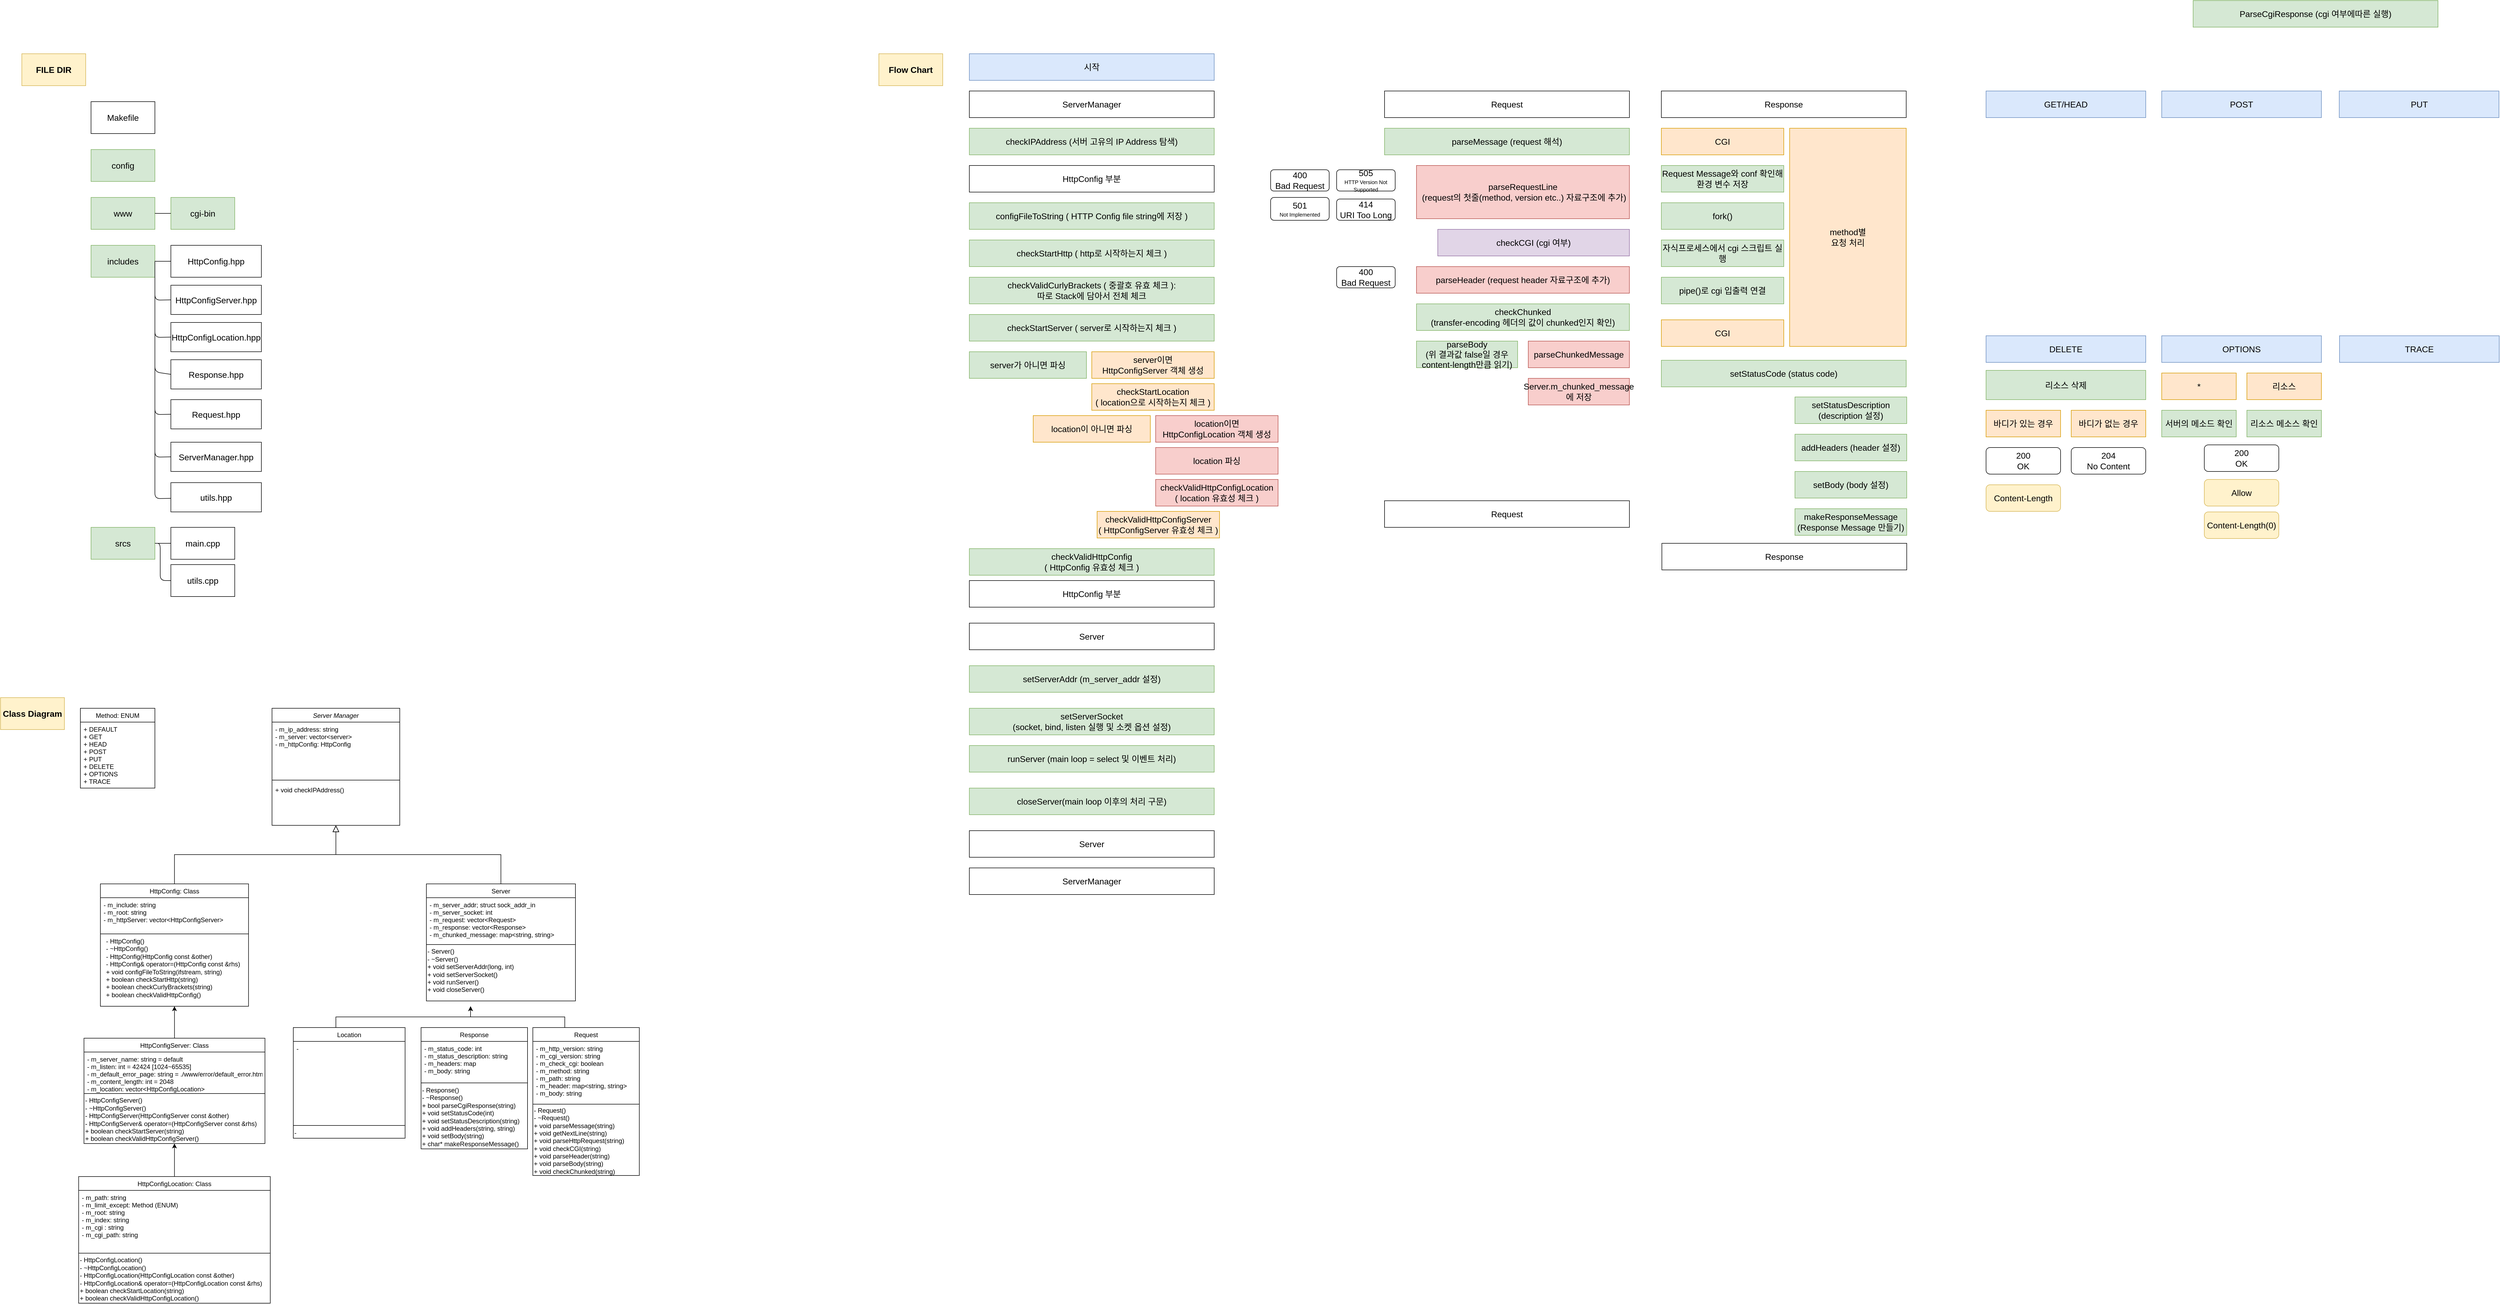 <mxfile version="14.4.3" type="github">
  <diagram id="C5RBs43oDa-KdzZeNtuy" name="Page-1">
    <mxGraphModel dx="4210" dy="2733" grid="1" gridSize="10" guides="1" tooltips="1" connect="1" arrows="1" fold="1" page="1" pageScale="1" pageWidth="1169" pageHeight="1654" math="0" shadow="0">
      <root>
        <mxCell id="WIyWlLk6GJQsqaUBKTNV-0" />
        <mxCell id="WIyWlLk6GJQsqaUBKTNV-1" parent="WIyWlLk6GJQsqaUBKTNV-0" />
        <mxCell id="zkfFHV4jXpPFQw0GAbJ--0" value="Server Manager" style="swimlane;fontStyle=2;align=center;verticalAlign=top;childLayout=stackLayout;horizontal=1;startSize=26;horizontalStack=0;resizeParent=1;resizeLast=0;collapsible=1;marginBottom=0;rounded=0;shadow=0;strokeWidth=1;" parent="WIyWlLk6GJQsqaUBKTNV-1" vertex="1">
          <mxGeometry x="-2430" y="90" width="240" height="220" as="geometry">
            <mxRectangle x="230" y="140" width="160" height="26" as="alternateBounds" />
          </mxGeometry>
        </mxCell>
        <mxCell id="zkfFHV4jXpPFQw0GAbJ--1" value="- m_ip_address: string&#xa;- m_server: vector&lt;server&gt;&#xa;- m_httpConfig: HttpConfig" style="text;align=left;verticalAlign=top;spacingLeft=4;spacingRight=4;overflow=hidden;rotatable=0;points=[[0,0.5],[1,0.5]];portConstraint=eastwest;" parent="zkfFHV4jXpPFQw0GAbJ--0" vertex="1">
          <mxGeometry y="26" width="240" height="104" as="geometry" />
        </mxCell>
        <mxCell id="zkfFHV4jXpPFQw0GAbJ--4" value="" style="line;html=1;strokeWidth=1;align=left;verticalAlign=middle;spacingTop=-1;spacingLeft=3;spacingRight=3;rotatable=0;labelPosition=right;points=[];portConstraint=eastwest;" parent="zkfFHV4jXpPFQw0GAbJ--0" vertex="1">
          <mxGeometry y="130" width="240" height="10" as="geometry" />
        </mxCell>
        <mxCell id="zkfFHV4jXpPFQw0GAbJ--5" value="+ void checkIPAddress()" style="text;align=left;verticalAlign=top;spacingLeft=4;spacingRight=4;overflow=hidden;rotatable=0;points=[[0,0.5],[1,0.5]];portConstraint=eastwest;" parent="zkfFHV4jXpPFQw0GAbJ--0" vertex="1">
          <mxGeometry y="140" width="240" height="60" as="geometry" />
        </mxCell>
        <mxCell id="zkfFHV4jXpPFQw0GAbJ--12" value="" style="endArrow=block;endSize=10;endFill=0;shadow=0;strokeWidth=1;rounded=0;edgeStyle=elbowEdgeStyle;elbow=vertical;exitX=0.5;exitY=0;exitDx=0;exitDy=0;" parent="WIyWlLk6GJQsqaUBKTNV-1" source="rAqE9EoZoIlXoJp64p4v-41" target="zkfFHV4jXpPFQw0GAbJ--0" edge="1">
          <mxGeometry width="160" relative="1" as="geometry">
            <mxPoint x="-2550" y="420" as="sourcePoint" />
            <mxPoint x="-2420" y="263" as="targetPoint" />
          </mxGeometry>
        </mxCell>
        <mxCell id="zkfFHV4jXpPFQw0GAbJ--13" value="Server" style="swimlane;fontStyle=0;align=center;verticalAlign=top;childLayout=stackLayout;horizontal=1;startSize=26;horizontalStack=0;resizeParent=1;resizeLast=0;collapsible=1;marginBottom=0;rounded=0;shadow=0;strokeWidth=1;" parent="WIyWlLk6GJQsqaUBKTNV-1" vertex="1">
          <mxGeometry x="-2140" y="420" width="280" height="220" as="geometry">
            <mxRectangle x="340" y="380" width="170" height="26" as="alternateBounds" />
          </mxGeometry>
        </mxCell>
        <mxCell id="zkfFHV4jXpPFQw0GAbJ--14" value="- m_server_addr; struct sock_addr_in&#xa;- m_server_socket: int&#xa;- m_request: vector&lt;Request&gt;&#xa;- m_response: vector&lt;Response&gt;&#xa;- m_chunked_message: map&lt;string, string&gt;" style="text;align=left;verticalAlign=top;spacingLeft=4;spacingRight=4;overflow=hidden;rotatable=0;points=[[0,0.5],[1,0.5]];portConstraint=eastwest;" parent="zkfFHV4jXpPFQw0GAbJ--13" vertex="1">
          <mxGeometry y="26" width="280" height="84" as="geometry" />
        </mxCell>
        <mxCell id="zkfFHV4jXpPFQw0GAbJ--15" value="" style="line;html=1;strokeWidth=1;align=left;verticalAlign=middle;spacingTop=-1;spacingLeft=3;spacingRight=3;rotatable=0;labelPosition=right;points=[];portConstraint=eastwest;" parent="zkfFHV4jXpPFQw0GAbJ--13" vertex="1">
          <mxGeometry y="110" width="280" height="8" as="geometry" />
        </mxCell>
        <mxCell id="rAqE9EoZoIlXoJp64p4v-10" value="&lt;span&gt;- Server()&lt;br&gt;- ~Server()&lt;br&gt;+ void setServerAddr(long, int)&lt;br&gt;+ void setServerSocket()&lt;br&gt;+ void runServer()&lt;br&gt;+ void closeServer()&lt;br&gt;&lt;/span&gt;" style="text;html=1;align=left;verticalAlign=middle;resizable=0;points=[];autosize=1;" parent="zkfFHV4jXpPFQw0GAbJ--13" vertex="1">
          <mxGeometry y="118" width="280" height="90" as="geometry" />
        </mxCell>
        <mxCell id="zkfFHV4jXpPFQw0GAbJ--16" value="" style="endArrow=block;endSize=10;endFill=0;shadow=0;strokeWidth=1;rounded=0;edgeStyle=elbowEdgeStyle;elbow=vertical;" parent="WIyWlLk6GJQsqaUBKTNV-1" source="zkfFHV4jXpPFQw0GAbJ--13" target="zkfFHV4jXpPFQw0GAbJ--0" edge="1">
          <mxGeometry width="160" relative="1" as="geometry">
            <mxPoint x="-2410" y="433" as="sourcePoint" />
            <mxPoint x="-2310" y="331" as="targetPoint" />
          </mxGeometry>
        </mxCell>
        <mxCell id="rAqE9EoZoIlXoJp64p4v-0" value="Response" style="swimlane;fontStyle=0;align=center;verticalAlign=top;childLayout=stackLayout;horizontal=1;startSize=26;horizontalStack=0;resizeParent=1;resizeLast=0;collapsible=1;marginBottom=0;rounded=0;shadow=0;strokeWidth=1;" parent="WIyWlLk6GJQsqaUBKTNV-1" vertex="1">
          <mxGeometry x="-2150" y="690" width="200" height="228" as="geometry">
            <mxRectangle x="340" y="380" width="170" height="26" as="alternateBounds" />
          </mxGeometry>
        </mxCell>
        <mxCell id="rAqE9EoZoIlXoJp64p4v-1" value="- m_status_code: int&#xa;- m_status_description: string&#xa;- m_headers: map&#xa;- m_body: string" style="text;align=left;verticalAlign=top;spacingLeft=4;spacingRight=4;overflow=hidden;rotatable=0;points=[[0,0.5],[1,0.5]];portConstraint=eastwest;" parent="rAqE9EoZoIlXoJp64p4v-0" vertex="1">
          <mxGeometry y="26" width="200" height="74" as="geometry" />
        </mxCell>
        <mxCell id="rAqE9EoZoIlXoJp64p4v-2" value="" style="line;html=1;strokeWidth=1;align=left;verticalAlign=middle;spacingTop=-1;spacingLeft=3;spacingRight=3;rotatable=0;labelPosition=right;points=[];portConstraint=eastwest;" parent="rAqE9EoZoIlXoJp64p4v-0" vertex="1">
          <mxGeometry y="100" width="200" height="8" as="geometry" />
        </mxCell>
        <mxCell id="UHN5P80UDaEP9IeS62RM-16" value="- Response()&lt;br&gt;- ~Response()&lt;br&gt;+ bool parseCgiResponse(string)&lt;br&gt;+ void setStatusCode(int)&lt;br&gt;+ void setStatusDescription(string)&lt;br&gt;+ void addHeaders(string, string)&lt;br&gt;+ void setBody(string)&lt;br&gt;+ char* makeResponseMessage()" style="text;html=1;align=left;verticalAlign=middle;resizable=0;points=[];autosize=1;" parent="rAqE9EoZoIlXoJp64p4v-0" vertex="1">
          <mxGeometry y="108" width="200" height="120" as="geometry" />
        </mxCell>
        <mxCell id="rAqE9EoZoIlXoJp64p4v-3" value="Request" style="swimlane;fontStyle=0;align=center;verticalAlign=top;childLayout=stackLayout;horizontal=1;startSize=26;horizontalStack=0;resizeParent=1;resizeLast=0;collapsible=1;marginBottom=0;rounded=0;shadow=0;strokeWidth=1;" parent="WIyWlLk6GJQsqaUBKTNV-1" vertex="1">
          <mxGeometry x="-1940" y="690" width="200" height="278" as="geometry">
            <mxRectangle x="340" y="380" width="170" height="26" as="alternateBounds" />
          </mxGeometry>
        </mxCell>
        <mxCell id="rAqE9EoZoIlXoJp64p4v-4" value="- m_http_version: string&#xa;- m_cgi_version: string&#xa;- m_check_cgi: boolean&#xa;- m_method: string&#xa;- m_path: string&#xa;- m_header: map&lt;string, string&gt;&#xa;- m_body: string&#xa;&#xa;" style="text;align=left;verticalAlign=top;spacingLeft=4;spacingRight=4;overflow=hidden;rotatable=0;points=[[0,0.5],[1,0.5]];portConstraint=eastwest;" parent="rAqE9EoZoIlXoJp64p4v-3" vertex="1">
          <mxGeometry y="26" width="200" height="114" as="geometry" />
        </mxCell>
        <mxCell id="rAqE9EoZoIlXoJp64p4v-5" value="" style="line;html=1;strokeWidth=1;align=left;verticalAlign=middle;spacingTop=-1;spacingLeft=3;spacingRight=3;rotatable=0;labelPosition=right;points=[];portConstraint=eastwest;" parent="rAqE9EoZoIlXoJp64p4v-3" vertex="1">
          <mxGeometry y="140" width="200" height="8" as="geometry" />
        </mxCell>
        <mxCell id="rAqE9EoZoIlXoJp64p4v-16" value="&lt;span&gt;- Request()&lt;br&gt;- ~Request()&lt;br&gt;+ void parseMessage(string)&lt;br&gt;+ void getNextLine(string)&lt;br&gt;+ void parseHttpRequest(string)&lt;br&gt;+ void checkCGI(string)&lt;br&gt;+ void parseHeader(string)&lt;br&gt;+ void parseBody(string)&lt;br&gt;+ void checkChunked(string)&lt;br&gt;&lt;/span&gt;" style="text;html=1;align=left;verticalAlign=middle;resizable=0;points=[];autosize=1;" parent="rAqE9EoZoIlXoJp64p4v-3" vertex="1">
          <mxGeometry y="148" width="200" height="130" as="geometry" />
        </mxCell>
        <mxCell id="rAqE9EoZoIlXoJp64p4v-23" value="" style="edgeStyle=orthogonalEdgeStyle;rounded=0;orthogonalLoop=1;jettySize=auto;html=1;entryX=0.5;entryY=1;entryDx=0;entryDy=0;" parent="WIyWlLk6GJQsqaUBKTNV-1" source="rAqE9EoZoIlXoJp64p4v-6" edge="1">
          <mxGeometry relative="1" as="geometry">
            <mxPoint x="-2057.5" y="650" as="targetPoint" />
            <Array as="points">
              <mxPoint x="-2310" y="670" />
              <mxPoint x="-2057" y="670" />
              <mxPoint x="-2057" y="650" />
            </Array>
          </mxGeometry>
        </mxCell>
        <mxCell id="rAqE9EoZoIlXoJp64p4v-6" value="Location" style="swimlane;fontStyle=0;align=center;verticalAlign=top;childLayout=stackLayout;horizontal=1;startSize=26;horizontalStack=0;resizeParent=1;resizeLast=0;collapsible=1;marginBottom=0;rounded=0;shadow=0;strokeWidth=1;" parent="WIyWlLk6GJQsqaUBKTNV-1" vertex="1">
          <mxGeometry x="-2390" y="690" width="210" height="208" as="geometry">
            <mxRectangle x="340" y="380" width="170" height="26" as="alternateBounds" />
          </mxGeometry>
        </mxCell>
        <mxCell id="rAqE9EoZoIlXoJp64p4v-7" value="- " style="text;align=left;verticalAlign=top;spacingLeft=4;spacingRight=4;overflow=hidden;rotatable=0;points=[[0,0.5],[1,0.5]];portConstraint=eastwest;" parent="rAqE9EoZoIlXoJp64p4v-6" vertex="1">
          <mxGeometry y="26" width="210" height="154" as="geometry" />
        </mxCell>
        <mxCell id="rAqE9EoZoIlXoJp64p4v-8" value="" style="line;html=1;strokeWidth=1;align=left;verticalAlign=middle;spacingTop=-1;spacingLeft=3;spacingRight=3;rotatable=0;labelPosition=right;points=[];portConstraint=eastwest;" parent="rAqE9EoZoIlXoJp64p4v-6" vertex="1">
          <mxGeometry y="180" width="210" height="8" as="geometry" />
        </mxCell>
        <mxCell id="rAqE9EoZoIlXoJp64p4v-14" value="&lt;div&gt;&lt;span&gt;-&amp;nbsp;&lt;/span&gt;&lt;/div&gt;" style="text;html=1;align=left;verticalAlign=middle;resizable=0;points=[];autosize=1;" parent="rAqE9EoZoIlXoJp64p4v-6" vertex="1">
          <mxGeometry y="188" width="210" height="20" as="geometry" />
        </mxCell>
        <mxCell id="rAqE9EoZoIlXoJp64p4v-24" value="" style="edgeStyle=orthogonalEdgeStyle;rounded=0;orthogonalLoop=1;jettySize=auto;html=1;entryX=0.5;entryY=1;entryDx=0;entryDy=0;" parent="WIyWlLk6GJQsqaUBKTNV-1" edge="1">
          <mxGeometry relative="1" as="geometry">
            <mxPoint x="-1940" y="690" as="sourcePoint" />
            <mxPoint x="-2057.5" y="650" as="targetPoint" />
            <Array as="points">
              <mxPoint x="-1880" y="690" />
              <mxPoint x="-1880" y="670" />
              <mxPoint x="-2057" y="670" />
              <mxPoint x="-2057" y="650" />
            </Array>
          </mxGeometry>
        </mxCell>
        <mxCell id="rAqE9EoZoIlXoJp64p4v-40" value="" style="edgeStyle=orthogonalEdgeStyle;rounded=0;orthogonalLoop=1;jettySize=auto;html=1;" parent="WIyWlLk6GJQsqaUBKTNV-1" source="rAqE9EoZoIlXoJp64p4v-30" target="rAqE9EoZoIlXoJp64p4v-36" edge="1">
          <mxGeometry relative="1" as="geometry" />
        </mxCell>
        <mxCell id="rAqE9EoZoIlXoJp64p4v-30" value="HttpConfigLocation: Class" style="swimlane;fontStyle=0;align=center;verticalAlign=top;childLayout=stackLayout;horizontal=1;startSize=26;horizontalStack=0;resizeParent=1;resizeLast=0;collapsible=1;marginBottom=0;rounded=0;shadow=0;strokeWidth=1;" parent="WIyWlLk6GJQsqaUBKTNV-1" vertex="1">
          <mxGeometry x="-2793.25" y="970" width="360" height="238" as="geometry">
            <mxRectangle x="340" y="380" width="170" height="26" as="alternateBounds" />
          </mxGeometry>
        </mxCell>
        <mxCell id="rAqE9EoZoIlXoJp64p4v-31" value="- m_path: string&#xa;- m_limit_except: Method (ENUM)&#xa;- m_root: string&#xa;- m_index: string&#xa;- m_cgi : string&#xa;- m_cgi_path: string" style="text;align=left;verticalAlign=top;spacingLeft=4;spacingRight=4;overflow=hidden;rotatable=0;points=[[0,0.5],[1,0.5]];portConstraint=eastwest;" parent="rAqE9EoZoIlXoJp64p4v-30" vertex="1">
          <mxGeometry y="26" width="360" height="114" as="geometry" />
        </mxCell>
        <mxCell id="rAqE9EoZoIlXoJp64p4v-32" value="" style="line;html=1;strokeWidth=1;align=left;verticalAlign=middle;spacingTop=-1;spacingLeft=3;spacingRight=3;rotatable=0;labelPosition=right;points=[];portConstraint=eastwest;" parent="rAqE9EoZoIlXoJp64p4v-30" vertex="1">
          <mxGeometry y="140" width="360" height="8" as="geometry" />
        </mxCell>
        <mxCell id="rAqE9EoZoIlXoJp64p4v-33" value="&lt;span&gt;- HttpConfigLocation()&lt;br&gt;&lt;/span&gt;- ~HttpConfigLocation()&lt;span&gt;&lt;br&gt;- HttpConfigLocation(HttpConfigLocation&amp;nbsp;&lt;/span&gt;const&amp;nbsp;&lt;span&gt;&amp;amp;other)&lt;br&gt;- HttpConfigLocation&amp;amp; operator=(HttpConfigLocation const &amp;amp;rhs)&lt;br&gt;&lt;/span&gt;+ boolean checkStartLocation(string)&lt;br&gt;&lt;span&gt;+ boolean checkValidHttpConfigLocation()&lt;br&gt;&lt;/span&gt;" style="text;html=1;align=left;verticalAlign=middle;resizable=0;points=[];autosize=1;" parent="rAqE9EoZoIlXoJp64p4v-30" vertex="1">
          <mxGeometry y="148" width="360" height="90" as="geometry" />
        </mxCell>
        <mxCell id="rAqE9EoZoIlXoJp64p4v-45" value="" style="edgeStyle=orthogonalEdgeStyle;rounded=0;orthogonalLoop=1;jettySize=auto;html=1;" parent="WIyWlLk6GJQsqaUBKTNV-1" source="rAqE9EoZoIlXoJp64p4v-36" target="rAqE9EoZoIlXoJp64p4v-41" edge="1">
          <mxGeometry relative="1" as="geometry" />
        </mxCell>
        <mxCell id="rAqE9EoZoIlXoJp64p4v-36" value="HttpConfigServer: Class" style="swimlane;fontStyle=0;align=center;verticalAlign=top;childLayout=stackLayout;horizontal=1;startSize=26;horizontalStack=0;resizeParent=1;resizeLast=0;collapsible=1;marginBottom=0;rounded=0;shadow=0;strokeWidth=1;" parent="WIyWlLk6GJQsqaUBKTNV-1" vertex="1">
          <mxGeometry x="-2783.25" y="710" width="340" height="198" as="geometry">
            <mxRectangle x="340" y="380" width="170" height="26" as="alternateBounds" />
          </mxGeometry>
        </mxCell>
        <mxCell id="rAqE9EoZoIlXoJp64p4v-37" value="- m_server_name: string = default&#xa;- m_listen: int = 42424 [1024~65535]&#xa;- m_default_error_page: string = ./www/error/default_error.html&#xa;- m_content_length: int = 2048&#xa;- m_location: vector&lt;HttpConfigLocation&gt;" style="text;align=left;verticalAlign=top;spacingLeft=4;spacingRight=4;overflow=hidden;rotatable=0;points=[[0,0.5],[1,0.5]];portConstraint=eastwest;" parent="rAqE9EoZoIlXoJp64p4v-36" vertex="1">
          <mxGeometry y="26" width="340" height="74" as="geometry" />
        </mxCell>
        <mxCell id="rAqE9EoZoIlXoJp64p4v-38" value="" style="line;html=1;strokeWidth=1;align=left;verticalAlign=middle;spacingTop=-1;spacingLeft=3;spacingRight=3;rotatable=0;labelPosition=right;points=[];portConstraint=eastwest;" parent="rAqE9EoZoIlXoJp64p4v-36" vertex="1">
          <mxGeometry y="100" width="340" height="8" as="geometry" />
        </mxCell>
        <mxCell id="rAqE9EoZoIlXoJp64p4v-39" value="&lt;span&gt;- HttpConfigServer()&lt;br&gt;&lt;/span&gt;- ~HttpConfigServer()&lt;span&gt;&lt;br&gt;- HttpConfigServer(HttpConfigServer const &amp;amp;other)&lt;br&gt;- HttpConfigServer&amp;amp; operator=(HttpConfigServer&amp;nbsp;&lt;/span&gt;const&amp;nbsp;&lt;span&gt;&amp;amp;rhs)&lt;br&gt;&lt;/span&gt;&lt;div&gt;+ boolean checkStartServer(string)&lt;/div&gt;&lt;div&gt;+ boolean checkValidHttpConfigServer()&lt;/div&gt;" style="text;html=1;align=left;verticalAlign=middle;resizable=0;points=[];autosize=1;" parent="rAqE9EoZoIlXoJp64p4v-36" vertex="1">
          <mxGeometry y="108" width="340" height="90" as="geometry" />
        </mxCell>
        <mxCell id="rAqE9EoZoIlXoJp64p4v-41" value="HttpConfig: Class" style="swimlane;fontStyle=0;align=center;verticalAlign=top;childLayout=stackLayout;horizontal=1;startSize=26;horizontalStack=0;resizeParent=1;resizeLast=0;collapsible=1;marginBottom=0;rounded=0;shadow=0;strokeWidth=1;" parent="WIyWlLk6GJQsqaUBKTNV-1" vertex="1">
          <mxGeometry x="-2752.37" y="420" width="278.25" height="230" as="geometry">
            <mxRectangle x="340" y="380" width="170" height="26" as="alternateBounds" />
          </mxGeometry>
        </mxCell>
        <mxCell id="rAqE9EoZoIlXoJp64p4v-42" value="- m_include: string&#xa;- m_root: string&#xa;- m_httpServer: vector&lt;HttpConfigServer&gt;" style="text;align=left;verticalAlign=top;spacingLeft=4;spacingRight=4;overflow=hidden;rotatable=0;points=[[0,0.5],[1,0.5]];portConstraint=eastwest;" parent="rAqE9EoZoIlXoJp64p4v-41" vertex="1">
          <mxGeometry y="26" width="278.25" height="64" as="geometry" />
        </mxCell>
        <mxCell id="rAqE9EoZoIlXoJp64p4v-43" value="" style="line;html=1;strokeWidth=1;align=left;verticalAlign=middle;spacingTop=-1;spacingLeft=3;spacingRight=3;rotatable=0;labelPosition=right;points=[];portConstraint=eastwest;" parent="rAqE9EoZoIlXoJp64p4v-41" vertex="1">
          <mxGeometry y="90" width="278.25" height="8" as="geometry" />
        </mxCell>
        <mxCell id="rAqE9EoZoIlXoJp64p4v-44" value="&lt;div style=&quot;text-align: left&quot;&gt;&lt;span&gt;- HttpConfig()&lt;/span&gt;&lt;/div&gt;&lt;div style=&quot;text-align: left&quot;&gt;- ~HttpConfig()&lt;span&gt;&lt;br&gt;&lt;/span&gt;&lt;/div&gt;&lt;div style=&quot;text-align: left&quot;&gt;&lt;span&gt;- HttpConfig(HttpConfig const &amp;amp;other)&lt;/span&gt;&lt;/div&gt;&lt;div style=&quot;text-align: left&quot;&gt;- HttpConfig&amp;amp; operator=(HttpConfig const &amp;amp;rhs)&lt;span&gt;&amp;nbsp;&amp;nbsp;&lt;/span&gt;&lt;/div&gt;&lt;span&gt;&lt;div style=&quot;text-align: left&quot;&gt;+ void configFileToString(ifstream, string)&lt;br&gt;&lt;/div&gt;&lt;div style=&quot;text-align: left&quot;&gt;+ boolean checkStartHttp(string)&lt;br&gt;&lt;/div&gt;&lt;div style=&quot;text-align: left&quot;&gt;+ boolean checkCurlyBrackets(string)&lt;/div&gt;&lt;div style=&quot;text-align: left&quot;&gt;+ boolean checkValidHttpConfig()&lt;/div&gt;&lt;/span&gt;" style="text;html=1;align=center;verticalAlign=middle;resizable=0;points=[];autosize=1;" parent="rAqE9EoZoIlXoJp64p4v-41" vertex="1">
          <mxGeometry y="98" width="278.25" height="120" as="geometry" />
        </mxCell>
        <mxCell id="rAqE9EoZoIlXoJp64p4v-54" value="Method: ENUM" style="swimlane;fontStyle=0;childLayout=stackLayout;horizontal=1;startSize=26;fillColor=none;horizontalStack=0;resizeParent=1;resizeParentMax=0;resizeLast=0;collapsible=1;marginBottom=0;" parent="WIyWlLk6GJQsqaUBKTNV-1" vertex="1">
          <mxGeometry x="-2790" y="90" width="140" height="150" as="geometry" />
        </mxCell>
        <mxCell id="rAqE9EoZoIlXoJp64p4v-55" value="+ DEFAULT&#xa;+ GET&#xa;+ HEAD&#xa;+ POST&#xa;+ PUT&#xa;+ DELETE&#xa;+ OPTIONS&#xa;+ TRACE" style="text;strokeColor=none;fillColor=none;align=left;verticalAlign=top;spacingLeft=4;spacingRight=4;overflow=hidden;rotatable=0;points=[[0,0.5],[1,0.5]];portConstraint=eastwest;" parent="rAqE9EoZoIlXoJp64p4v-54" vertex="1">
          <mxGeometry y="26" width="140" height="124" as="geometry" />
        </mxCell>
        <mxCell id="HcZ0qXzVkMRr8X0o47IN-2" value="&lt;b&gt;&lt;font style=&quot;font-size: 16px&quot;&gt;Class Diagram&lt;/font&gt;&lt;/b&gt;" style="rounded=0;whiteSpace=wrap;html=1;fillColor=#fff2cc;strokeColor=#d6b656;" parent="WIyWlLk6GJQsqaUBKTNV-1" vertex="1">
          <mxGeometry x="-2940" y="70" width="120" height="60" as="geometry" />
        </mxCell>
        <mxCell id="HcZ0qXzVkMRr8X0o47IN-3" value="&lt;b&gt;&lt;font style=&quot;font-size: 16px&quot;&gt;FILE DIR&lt;/font&gt;&lt;/b&gt;" style="rounded=0;whiteSpace=wrap;html=1;fillColor=#fff2cc;strokeColor=#d6b656;" parent="WIyWlLk6GJQsqaUBKTNV-1" vertex="1">
          <mxGeometry x="-2900" y="-1140" width="120" height="60" as="geometry" />
        </mxCell>
        <mxCell id="HcZ0qXzVkMRr8X0o47IN-4" value="&lt;font style=&quot;font-size: 16px&quot;&gt;srcs&lt;/font&gt;" style="rounded=0;whiteSpace=wrap;html=1;fillColor=#d5e8d4;strokeColor=#82b366;" parent="WIyWlLk6GJQsqaUBKTNV-1" vertex="1">
          <mxGeometry x="-2770" y="-250" width="120" height="60" as="geometry" />
        </mxCell>
        <mxCell id="HcZ0qXzVkMRr8X0o47IN-5" value="&lt;font style=&quot;font-size: 16px&quot;&gt;Makefile&lt;/font&gt;" style="rounded=0;whiteSpace=wrap;html=1;" parent="WIyWlLk6GJQsqaUBKTNV-1" vertex="1">
          <mxGeometry x="-2770" y="-1050" width="120" height="60" as="geometry" />
        </mxCell>
        <mxCell id="HcZ0qXzVkMRr8X0o47IN-6" value="&lt;font style=&quot;font-size: 16px&quot;&gt;main.cpp&lt;/font&gt;" style="rounded=0;whiteSpace=wrap;html=1;" parent="WIyWlLk6GJQsqaUBKTNV-1" vertex="1">
          <mxGeometry x="-2620" y="-250" width="120" height="60" as="geometry" />
        </mxCell>
        <mxCell id="HcZ0qXzVkMRr8X0o47IN-7" value="&lt;font style=&quot;font-size: 16px&quot;&gt;config&lt;/font&gt;" style="rounded=0;whiteSpace=wrap;html=1;fillColor=#d5e8d4;strokeColor=#82b366;" parent="WIyWlLk6GJQsqaUBKTNV-1" vertex="1">
          <mxGeometry x="-2770" y="-960" width="120" height="60" as="geometry" />
        </mxCell>
        <mxCell id="HcZ0qXzVkMRr8X0o47IN-8" value="&lt;font style=&quot;font-size: 16px&quot;&gt;www&lt;/font&gt;" style="rounded=0;whiteSpace=wrap;html=1;fillColor=#d5e8d4;strokeColor=#82b366;" parent="WIyWlLk6GJQsqaUBKTNV-1" vertex="1">
          <mxGeometry x="-2770" y="-870" width="120" height="60" as="geometry" />
        </mxCell>
        <mxCell id="HcZ0qXzVkMRr8X0o47IN-9" value="&lt;font style=&quot;font-size: 16px&quot;&gt;cgi-bin&lt;/font&gt;" style="rounded=0;whiteSpace=wrap;html=1;fillColor=#d5e8d4;strokeColor=#82b366;" parent="WIyWlLk6GJQsqaUBKTNV-1" vertex="1">
          <mxGeometry x="-2620" y="-870" width="120" height="60" as="geometry" />
        </mxCell>
        <mxCell id="HcZ0qXzVkMRr8X0o47IN-10" value="&lt;font style=&quot;font-size: 16px&quot;&gt;includes&lt;/font&gt;" style="rounded=0;whiteSpace=wrap;html=1;fillColor=#d5e8d4;strokeColor=#82b366;" parent="WIyWlLk6GJQsqaUBKTNV-1" vertex="1">
          <mxGeometry x="-2770" y="-780" width="120" height="60" as="geometry" />
        </mxCell>
        <mxCell id="HcZ0qXzVkMRr8X0o47IN-15" value="" style="endArrow=none;html=1;entryX=0;entryY=0.5;entryDx=0;entryDy=0;exitX=1;exitY=0.5;exitDx=0;exitDy=0;" parent="WIyWlLk6GJQsqaUBKTNV-1" source="HcZ0qXzVkMRr8X0o47IN-4" target="HcZ0qXzVkMRr8X0o47IN-6" edge="1">
          <mxGeometry width="50" height="50" relative="1" as="geometry">
            <mxPoint x="-2480" y="-120" as="sourcePoint" />
            <mxPoint x="-2430" y="-170" as="targetPoint" />
          </mxGeometry>
        </mxCell>
        <mxCell id="HcZ0qXzVkMRr8X0o47IN-16" value="&lt;font style=&quot;font-size: 16px&quot;&gt;HttpConfig.hpp&lt;/font&gt;" style="rounded=0;whiteSpace=wrap;html=1;" parent="WIyWlLk6GJQsqaUBKTNV-1" vertex="1">
          <mxGeometry x="-2620" y="-780" width="170" height="60" as="geometry" />
        </mxCell>
        <mxCell id="HcZ0qXzVkMRr8X0o47IN-17" value="" style="endArrow=none;html=1;exitX=1;exitY=0.5;exitDx=0;exitDy=0;entryX=0;entryY=0.5;entryDx=0;entryDy=0;" parent="WIyWlLk6GJQsqaUBKTNV-1" source="HcZ0qXzVkMRr8X0o47IN-10" target="HcZ0qXzVkMRr8X0o47IN-16" edge="1">
          <mxGeometry width="50" height="50" relative="1" as="geometry">
            <mxPoint x="-2500" y="-890" as="sourcePoint" />
            <mxPoint x="-2450" y="-940" as="targetPoint" />
          </mxGeometry>
        </mxCell>
        <mxCell id="HcZ0qXzVkMRr8X0o47IN-19" value="" style="endArrow=none;html=1;exitX=1;exitY=0.5;exitDx=0;exitDy=0;entryX=0;entryY=0.5;entryDx=0;entryDy=0;" parent="WIyWlLk6GJQsqaUBKTNV-1" source="HcZ0qXzVkMRr8X0o47IN-8" target="HcZ0qXzVkMRr8X0o47IN-9" edge="1">
          <mxGeometry width="50" height="50" relative="1" as="geometry">
            <mxPoint x="-2610" y="-600" as="sourcePoint" />
            <mxPoint x="-2560" y="-650" as="targetPoint" />
          </mxGeometry>
        </mxCell>
        <mxCell id="HcZ0qXzVkMRr8X0o47IN-23" value="&lt;b&gt;&lt;font style=&quot;font-size: 16px&quot;&gt;Flow Chart&lt;/font&gt;&lt;/b&gt;" style="rounded=0;whiteSpace=wrap;html=1;fillColor=#fff2cc;strokeColor=#d6b656;" parent="WIyWlLk6GJQsqaUBKTNV-1" vertex="1">
          <mxGeometry x="-1290" y="-1140" width="120" height="60" as="geometry" />
        </mxCell>
        <mxCell id="HcZ0qXzVkMRr8X0o47IN-26" value="&lt;span style=&quot;font-size: 16px&quot;&gt;HttpConfig 부분&lt;/span&gt;" style="rounded=0;whiteSpace=wrap;html=1;" parent="WIyWlLk6GJQsqaUBKTNV-1" vertex="1">
          <mxGeometry x="-1120" y="-930" width="460" height="50" as="geometry" />
        </mxCell>
        <mxCell id="HcZ0qXzVkMRr8X0o47IN-27" value="&lt;span style=&quot;font-size: 16px&quot;&gt;HttpConfig 부분&lt;/span&gt;" style="rounded=0;whiteSpace=wrap;html=1;" parent="WIyWlLk6GJQsqaUBKTNV-1" vertex="1">
          <mxGeometry x="-1120" y="-150" width="460" height="50" as="geometry" />
        </mxCell>
        <mxCell id="HcZ0qXzVkMRr8X0o47IN-28" value="&lt;span style=&quot;font-size: 16px&quot;&gt;시작&lt;/span&gt;" style="rounded=0;whiteSpace=wrap;html=1;fillColor=#dae8fc;strokeColor=#6c8ebf;" parent="WIyWlLk6GJQsqaUBKTNV-1" vertex="1">
          <mxGeometry x="-1120" y="-1140" width="460" height="50" as="geometry" />
        </mxCell>
        <mxCell id="HcZ0qXzVkMRr8X0o47IN-29" value="&lt;span style=&quot;font-size: 16px&quot;&gt;configFileToString ( HTTP Config file string에 저장 )&lt;/span&gt;" style="rounded=0;whiteSpace=wrap;html=1;fillColor=#d5e8d4;strokeColor=#82b366;" parent="WIyWlLk6GJQsqaUBKTNV-1" vertex="1">
          <mxGeometry x="-1120" y="-860" width="460" height="50" as="geometry" />
        </mxCell>
        <mxCell id="HcZ0qXzVkMRr8X0o47IN-30" value="&lt;span style=&quot;font-size: 16px&quot;&gt;checkStartHttp ( http로 시작하는지 체크 )&lt;/span&gt;" style="rounded=0;whiteSpace=wrap;html=1;fillColor=#d5e8d4;strokeColor=#82b366;" parent="WIyWlLk6GJQsqaUBKTNV-1" vertex="1">
          <mxGeometry x="-1120" y="-790" width="460" height="50" as="geometry" />
        </mxCell>
        <mxCell id="HcZ0qXzVkMRr8X0o47IN-31" value="&lt;span style=&quot;font-size: 16px&quot;&gt;checkValidCurlyBrackets ( 중괄호 유효 체크 ):&lt;br&gt;따로 Stack에 담아서 전체 체크&lt;br&gt;&lt;/span&gt;" style="rounded=0;whiteSpace=wrap;html=1;fillColor=#d5e8d4;strokeColor=#82b366;" parent="WIyWlLk6GJQsqaUBKTNV-1" vertex="1">
          <mxGeometry x="-1120" y="-720" width="460" height="50" as="geometry" />
        </mxCell>
        <mxCell id="HcZ0qXzVkMRr8X0o47IN-32" value="&lt;span style=&quot;font-size: 16px&quot;&gt;server가 아니면 파싱&lt;/span&gt;" style="rounded=0;whiteSpace=wrap;html=1;fillColor=#d5e8d4;strokeColor=#82b366;" parent="WIyWlLk6GJQsqaUBKTNV-1" vertex="1">
          <mxGeometry x="-1120" y="-580" width="220" height="50" as="geometry" />
        </mxCell>
        <mxCell id="HcZ0qXzVkMRr8X0o47IN-33" value="&lt;span style=&quot;font-size: 16px&quot;&gt;server이면 &lt;br&gt;HttpConfigServer 객체 생성&lt;/span&gt;" style="rounded=0;whiteSpace=wrap;html=1;fillColor=#ffe6cc;strokeColor=#d79b00;" parent="WIyWlLk6GJQsqaUBKTNV-1" vertex="1">
          <mxGeometry x="-890" y="-580" width="230" height="50" as="geometry" />
        </mxCell>
        <mxCell id="HcZ0qXzVkMRr8X0o47IN-34" value="&lt;span style=&quot;font-size: 16px&quot;&gt;location이 아니면 파싱&lt;/span&gt;" style="rounded=0;whiteSpace=wrap;html=1;fillColor=#ffe6cc;strokeColor=#d79b00;" parent="WIyWlLk6GJQsqaUBKTNV-1" vertex="1">
          <mxGeometry x="-1000" y="-460" width="220" height="50" as="geometry" />
        </mxCell>
        <mxCell id="HcZ0qXzVkMRr8X0o47IN-35" value="&lt;span style=&quot;font-size: 16px&quot;&gt;location이면 &lt;br&gt;HttpConfigLocation 객체 생성&lt;/span&gt;" style="rounded=0;whiteSpace=wrap;html=1;fillColor=#f8cecc;strokeColor=#b85450;" parent="WIyWlLk6GJQsqaUBKTNV-1" vertex="1">
          <mxGeometry x="-770" y="-460" width="230" height="50" as="geometry" />
        </mxCell>
        <mxCell id="HcZ0qXzVkMRr8X0o47IN-36" value="&lt;span style=&quot;font-size: 16px&quot;&gt;location 파싱&lt;/span&gt;" style="rounded=0;whiteSpace=wrap;html=1;fillColor=#f8cecc;strokeColor=#b85450;" parent="WIyWlLk6GJQsqaUBKTNV-1" vertex="1">
          <mxGeometry x="-770" y="-400" width="230" height="50" as="geometry" />
        </mxCell>
        <mxCell id="HcZ0qXzVkMRr8X0o47IN-37" value="&lt;span style=&quot;font-size: 16px&quot;&gt;checkValidHttpConfig&lt;br&gt;( HttpConfig 유효성 체크 )&lt;/span&gt;" style="rounded=0;whiteSpace=wrap;html=1;fillColor=#d5e8d4;strokeColor=#82b366;" parent="WIyWlLk6GJQsqaUBKTNV-1" vertex="1">
          <mxGeometry x="-1120" y="-210" width="460" height="50" as="geometry" />
        </mxCell>
        <mxCell id="HcZ0qXzVkMRr8X0o47IN-38" value="&lt;span style=&quot;font-size: 16px&quot;&gt;checkValidHttpConfigLocation&lt;br&gt;( location 유효성 체크 )&lt;/span&gt;" style="rounded=0;whiteSpace=wrap;html=1;fillColor=#f8cecc;strokeColor=#b85450;" parent="WIyWlLk6GJQsqaUBKTNV-1" vertex="1">
          <mxGeometry x="-770" y="-340" width="230" height="50" as="geometry" />
        </mxCell>
        <mxCell id="HcZ0qXzVkMRr8X0o47IN-40" value="&lt;span style=&quot;font-size: 16px&quot;&gt;checkValidHttpConfigServer&lt;br&gt;( HttpConfigServer 유효성 체크 )&lt;/span&gt;" style="rounded=0;whiteSpace=wrap;html=1;fillColor=#ffe6cc;strokeColor=#d79b00;" parent="WIyWlLk6GJQsqaUBKTNV-1" vertex="1">
          <mxGeometry x="-880" y="-280" width="230" height="50" as="geometry" />
        </mxCell>
        <mxCell id="WgXUVLj10W7MJ2ATzCZZ-1" value="&lt;span style=&quot;font-size: 16px&quot;&gt;checkStartServer ( server로 시작하는지 체크 )&lt;/span&gt;" style="rounded=0;whiteSpace=wrap;html=1;fillColor=#d5e8d4;strokeColor=#82b366;" parent="WIyWlLk6GJQsqaUBKTNV-1" vertex="1">
          <mxGeometry x="-1120" y="-650" width="460" height="50" as="geometry" />
        </mxCell>
        <mxCell id="WgXUVLj10W7MJ2ATzCZZ-2" value="&lt;span style=&quot;font-size: 16px&quot;&gt;checkStartLocation&lt;br&gt;( location으로 시작하는지 체크 )&lt;br&gt;&lt;/span&gt;" style="rounded=0;whiteSpace=wrap;html=1;fillColor=#ffe6cc;strokeColor=#d79b00;" parent="WIyWlLk6GJQsqaUBKTNV-1" vertex="1">
          <mxGeometry x="-890" y="-520" width="230" height="50" as="geometry" />
        </mxCell>
        <mxCell id="WgXUVLj10W7MJ2ATzCZZ-3" value="&lt;font style=&quot;font-size: 16px&quot;&gt;HttpConfigServer.hpp&lt;/font&gt;" style="rounded=0;whiteSpace=wrap;html=1;" parent="WIyWlLk6GJQsqaUBKTNV-1" vertex="1">
          <mxGeometry x="-2620" y="-705" width="170" height="55" as="geometry" />
        </mxCell>
        <mxCell id="WgXUVLj10W7MJ2ATzCZZ-4" value="&lt;font style=&quot;font-size: 16px&quot;&gt;HttpConfigLocation.hpp&lt;/font&gt;" style="rounded=0;whiteSpace=wrap;html=1;" parent="WIyWlLk6GJQsqaUBKTNV-1" vertex="1">
          <mxGeometry x="-2620" y="-635" width="170" height="55" as="geometry" />
        </mxCell>
        <mxCell id="WgXUVLj10W7MJ2ATzCZZ-5" value="" style="endArrow=none;html=1;exitX=0;exitY=0.5;exitDx=0;exitDy=0;entryX=1;entryY=0.5;entryDx=0;entryDy=0;" parent="WIyWlLk6GJQsqaUBKTNV-1" source="WgXUVLj10W7MJ2ATzCZZ-4" target="HcZ0qXzVkMRr8X0o47IN-10" edge="1">
          <mxGeometry width="50" height="50" relative="1" as="geometry">
            <mxPoint x="-2620" y="-570" as="sourcePoint" />
            <mxPoint x="-2570" y="-620" as="targetPoint" />
            <Array as="points">
              <mxPoint x="-2650" y="-607" />
            </Array>
          </mxGeometry>
        </mxCell>
        <mxCell id="WgXUVLj10W7MJ2ATzCZZ-6" value="" style="endArrow=none;html=1;entryX=0;entryY=0.5;entryDx=0;entryDy=0;" parent="WIyWlLk6GJQsqaUBKTNV-1" target="WgXUVLj10W7MJ2ATzCZZ-3" edge="1">
          <mxGeometry width="50" height="50" relative="1" as="geometry">
            <mxPoint x="-2650" y="-750" as="sourcePoint" />
            <mxPoint x="-2570" y="-620" as="targetPoint" />
            <Array as="points">
              <mxPoint x="-2650" y="-677" />
            </Array>
          </mxGeometry>
        </mxCell>
        <mxCell id="evZvtxwcI9RxlRFWVcLF-0" value="&lt;span style=&quot;font-size: 16px&quot;&gt;Server&lt;/span&gt;" style="rounded=0;whiteSpace=wrap;html=1;" parent="WIyWlLk6GJQsqaUBKTNV-1" vertex="1">
          <mxGeometry x="-1120" y="-70" width="460" height="50" as="geometry" />
        </mxCell>
        <mxCell id="evZvtxwcI9RxlRFWVcLF-1" value="&lt;span style=&quot;font-size: 16px&quot;&gt;setServerSocket &lt;br&gt;(socket, bind, listen 실행 및 소켓 옵션 설정)&lt;/span&gt;" style="rounded=0;whiteSpace=wrap;html=1;fillColor=#d5e8d4;strokeColor=#82b366;" parent="WIyWlLk6GJQsqaUBKTNV-1" vertex="1">
          <mxGeometry x="-1120" y="90" width="460" height="50" as="geometry" />
        </mxCell>
        <mxCell id="evZvtxwcI9RxlRFWVcLF-3" value="&lt;span style=&quot;font-size: 16px&quot;&gt;runServer (main loop = select 및 이벤트 처리)&lt;/span&gt;" style="rounded=0;whiteSpace=wrap;html=1;fillColor=#d5e8d4;strokeColor=#82b366;" parent="WIyWlLk6GJQsqaUBKTNV-1" vertex="1">
          <mxGeometry x="-1120" y="160" width="460" height="50" as="geometry" />
        </mxCell>
        <mxCell id="evZvtxwcI9RxlRFWVcLF-4" value="&lt;span style=&quot;font-size: 16px&quot;&gt;closeServer(main loop 이후의 처리 구문)&lt;/span&gt;" style="rounded=0;whiteSpace=wrap;html=1;fillColor=#d5e8d4;strokeColor=#82b366;" parent="WIyWlLk6GJQsqaUBKTNV-1" vertex="1">
          <mxGeometry x="-1120" y="240" width="460" height="50" as="geometry" />
        </mxCell>
        <mxCell id="evZvtxwcI9RxlRFWVcLF-5" value="&lt;span style=&quot;font-size: 16px&quot;&gt;Server&lt;/span&gt;" style="rounded=0;whiteSpace=wrap;html=1;" parent="WIyWlLk6GJQsqaUBKTNV-1" vertex="1">
          <mxGeometry x="-1120" y="320" width="460" height="50" as="geometry" />
        </mxCell>
        <mxCell id="evZvtxwcI9RxlRFWVcLF-6" value="&lt;span style=&quot;font-size: 16px&quot;&gt;parseMessage (request 해석)&lt;/span&gt;" style="rounded=0;whiteSpace=wrap;html=1;fillColor=#d5e8d4;strokeColor=#82b366;" parent="WIyWlLk6GJQsqaUBKTNV-1" vertex="1">
          <mxGeometry x="-340" y="-1000" width="460" height="50" as="geometry" />
        </mxCell>
        <mxCell id="evZvtxwcI9RxlRFWVcLF-8" value="&lt;span style=&quot;font-size: 16px&quot;&gt;Request&lt;/span&gt;" style="rounded=0;whiteSpace=wrap;html=1;" parent="WIyWlLk6GJQsqaUBKTNV-1" vertex="1">
          <mxGeometry x="-340" y="-1070" width="460" height="50" as="geometry" />
        </mxCell>
        <mxCell id="evZvtxwcI9RxlRFWVcLF-9" value="&lt;span style=&quot;font-size: 16px&quot;&gt;Response&lt;/span&gt;" style="rounded=0;whiteSpace=wrap;html=1;" parent="WIyWlLk6GJQsqaUBKTNV-1" vertex="1">
          <mxGeometry x="181" y="-220" width="460" height="50" as="geometry" />
        </mxCell>
        <mxCell id="evZvtxwcI9RxlRFWVcLF-10" value="&lt;span style=&quot;font-size: 16px&quot;&gt;Response&lt;/span&gt;" style="rounded=0;whiteSpace=wrap;html=1;" parent="WIyWlLk6GJQsqaUBKTNV-1" vertex="1">
          <mxGeometry x="180" y="-1070" width="460" height="50" as="geometry" />
        </mxCell>
        <mxCell id="evZvtxwcI9RxlRFWVcLF-11" value="&lt;span style=&quot;font-size: 16px&quot;&gt;Request&lt;/span&gt;" style="rounded=0;whiteSpace=wrap;html=1;" parent="WIyWlLk6GJQsqaUBKTNV-1" vertex="1">
          <mxGeometry x="-340" y="-300" width="460" height="50" as="geometry" />
        </mxCell>
        <mxCell id="iH6IDxIFq755C8yoyHg--3" value="&lt;span style=&quot;font-size: 16px&quot;&gt;CGI&lt;/span&gt;" style="rounded=0;whiteSpace=wrap;html=1;fillColor=#ffe6cc;strokeColor=#d79b00;" parent="WIyWlLk6GJQsqaUBKTNV-1" vertex="1">
          <mxGeometry x="180" y="-1000" width="230" height="50" as="geometry" />
        </mxCell>
        <mxCell id="iH6IDxIFq755C8yoyHg--4" value="&lt;span style=&quot;font-size: 16px&quot;&gt;Request Message와 conf 확인해 환경 변수 저장&lt;/span&gt;" style="rounded=0;whiteSpace=wrap;html=1;fillColor=#d5e8d4;strokeColor=#82b366;" parent="WIyWlLk6GJQsqaUBKTNV-1" vertex="1">
          <mxGeometry x="180" y="-930" width="230" height="50" as="geometry" />
        </mxCell>
        <mxCell id="iH6IDxIFq755C8yoyHg--5" value="&lt;span style=&quot;font-size: 16px&quot;&gt;fork()&lt;/span&gt;" style="rounded=0;whiteSpace=wrap;html=1;fillColor=#d5e8d4;strokeColor=#82b366;" parent="WIyWlLk6GJQsqaUBKTNV-1" vertex="1">
          <mxGeometry x="180" y="-860" width="230" height="50" as="geometry" />
        </mxCell>
        <mxCell id="iH6IDxIFq755C8yoyHg--6" value="&lt;span style=&quot;font-size: 16px&quot;&gt;CGI&lt;/span&gt;" style="rounded=0;whiteSpace=wrap;html=1;fillColor=#ffe6cc;strokeColor=#d79b00;" parent="WIyWlLk6GJQsqaUBKTNV-1" vertex="1">
          <mxGeometry x="180" y="-640" width="230" height="50" as="geometry" />
        </mxCell>
        <mxCell id="iH6IDxIFq755C8yoyHg--7" value="&lt;font style=&quot;font-size: 16px&quot;&gt;utils.cpp&lt;/font&gt;" style="rounded=0;whiteSpace=wrap;html=1;" parent="WIyWlLk6GJQsqaUBKTNV-1" vertex="1">
          <mxGeometry x="-2620" y="-180" width="120" height="60" as="geometry" />
        </mxCell>
        <mxCell id="iH6IDxIFq755C8yoyHg--8" value="" style="endArrow=none;html=1;exitX=1;exitY=0.5;exitDx=0;exitDy=0;entryX=0;entryY=0.5;entryDx=0;entryDy=0;" parent="WIyWlLk6GJQsqaUBKTNV-1" source="HcZ0qXzVkMRr8X0o47IN-4" target="iH6IDxIFq755C8yoyHg--7" edge="1">
          <mxGeometry width="50" height="50" relative="1" as="geometry">
            <mxPoint x="-2640" y="-120" as="sourcePoint" />
            <mxPoint x="-2590" y="-170" as="targetPoint" />
            <Array as="points">
              <mxPoint x="-2640" y="-220" />
              <mxPoint x="-2640" y="-150" />
            </Array>
          </mxGeometry>
        </mxCell>
        <mxCell id="UHN5P80UDaEP9IeS62RM-0" value="&lt;font style=&quot;font-size: 16px&quot;&gt;Response.hpp&lt;/font&gt;" style="rounded=0;whiteSpace=wrap;html=1;" parent="WIyWlLk6GJQsqaUBKTNV-1" vertex="1">
          <mxGeometry x="-2620" y="-565" width="170" height="55" as="geometry" />
        </mxCell>
        <mxCell id="UHN5P80UDaEP9IeS62RM-2" value="" style="endArrow=none;html=1;entryX=0;entryY=0.5;entryDx=0;entryDy=0;" parent="WIyWlLk6GJQsqaUBKTNV-1" target="UHN5P80UDaEP9IeS62RM-0" edge="1">
          <mxGeometry width="50" height="50" relative="1" as="geometry">
            <mxPoint x="-2650" y="-750" as="sourcePoint" />
            <mxPoint x="-2450" y="-810" as="targetPoint" />
            <Array as="points">
              <mxPoint x="-2650" y="-542" />
            </Array>
          </mxGeometry>
        </mxCell>
        <mxCell id="UHN5P80UDaEP9IeS62RM-4" value="&lt;span style=&quot;font-size: 16px&quot;&gt;자식프로세스에서 cgi 스크립트 실행&lt;/span&gt;" style="rounded=0;whiteSpace=wrap;html=1;fillColor=#d5e8d4;strokeColor=#82b366;" parent="WIyWlLk6GJQsqaUBKTNV-1" vertex="1">
          <mxGeometry x="180" y="-790" width="230" height="50" as="geometry" />
        </mxCell>
        <mxCell id="UHN5P80UDaEP9IeS62RM-5" value="&lt;span style=&quot;font-size: 16px&quot;&gt;pipe()로 cgi 입출력 연결&lt;/span&gt;" style="rounded=0;whiteSpace=wrap;html=1;fillColor=#d5e8d4;strokeColor=#82b366;" parent="WIyWlLk6GJQsqaUBKTNV-1" vertex="1">
          <mxGeometry x="180" y="-720" width="230" height="50" as="geometry" />
        </mxCell>
        <mxCell id="UHN5P80UDaEP9IeS62RM-6" value="&lt;span style=&quot;font-size: 16px&quot;&gt;setStatusCode (status code)&lt;/span&gt;" style="rounded=0;whiteSpace=wrap;html=1;fillColor=#d5e8d4;strokeColor=#82b366;" parent="WIyWlLk6GJQsqaUBKTNV-1" vertex="1">
          <mxGeometry x="180" y="-564" width="460" height="50" as="geometry" />
        </mxCell>
        <mxCell id="UHN5P80UDaEP9IeS62RM-7" value="&lt;span style=&quot;font-size: 16px&quot;&gt;addHeaders (header 설정)&lt;/span&gt;" style="rounded=0;whiteSpace=wrap;html=1;fillColor=#d5e8d4;strokeColor=#82b366;" parent="WIyWlLk6GJQsqaUBKTNV-1" vertex="1">
          <mxGeometry x="431" y="-425" width="210" height="50" as="geometry" />
        </mxCell>
        <mxCell id="UHN5P80UDaEP9IeS62RM-8" value="&lt;span style=&quot;font-size: 16px&quot;&gt;setBody (body 설정)&lt;/span&gt;" style="rounded=0;whiteSpace=wrap;html=1;fillColor=#d5e8d4;strokeColor=#82b366;" parent="WIyWlLk6GJQsqaUBKTNV-1" vertex="1">
          <mxGeometry x="431" y="-355" width="210" height="50" as="geometry" />
        </mxCell>
        <mxCell id="noyBChpNJ2DmQo-V_Or8-0" value="&lt;span style=&quot;font-size: 16px&quot;&gt;makeResponseMessage (Response Message 만들기)&lt;br&gt;&lt;/span&gt;" style="rounded=0;whiteSpace=wrap;html=1;fillColor=#d5e8d4;strokeColor=#82b366;" parent="WIyWlLk6GJQsqaUBKTNV-1" vertex="1">
          <mxGeometry x="431" y="-285" width="210" height="50" as="geometry" />
        </mxCell>
        <mxCell id="o-U46oiju4M92y_ujI6q-0" value="&lt;span style=&quot;font-size: 16px&quot;&gt;setStatusDescription (description 설정)&lt;/span&gt;" style="rounded=0;whiteSpace=wrap;html=1;fillColor=#d5e8d4;strokeColor=#82b366;" parent="WIyWlLk6GJQsqaUBKTNV-1" vertex="1">
          <mxGeometry x="431" y="-495" width="210" height="50" as="geometry" />
        </mxCell>
        <mxCell id="o-U46oiju4M92y_ujI6q-1" value="&lt;span style=&quot;font-size: 16px&quot;&gt;ParseCgiResponse (cgi 여부에따른 실행)&lt;/span&gt;" style="rounded=0;whiteSpace=wrap;html=1;fillColor=#d5e8d4;strokeColor=#82b366;" parent="WIyWlLk6GJQsqaUBKTNV-1" vertex="1">
          <mxGeometry x="1179" y="-1240" width="460" height="50" as="geometry" />
        </mxCell>
        <mxCell id="aNSDNlB7H7mEJmNdHBrU-1" value="&lt;span style=&quot;font-size: 16px&quot;&gt;parseHeader (request header 자료구조에 추가)&lt;/span&gt;" style="rounded=0;whiteSpace=wrap;html=1;fillColor=#f8cecc;strokeColor=#b85450;" parent="WIyWlLk6GJQsqaUBKTNV-1" vertex="1">
          <mxGeometry x="-280" y="-740" width="400" height="50" as="geometry" />
        </mxCell>
        <mxCell id="aNSDNlB7H7mEJmNdHBrU-2" value="&lt;span style=&quot;font-size: 16px&quot;&gt;parseRequestLine&lt;br&gt;&amp;nbsp;(request의 첫줄(method, version etc..) 자료구조에 추가)&lt;/span&gt;" style="rounded=0;whiteSpace=wrap;html=1;fillColor=#f8cecc;strokeColor=#b85450;" parent="WIyWlLk6GJQsqaUBKTNV-1" vertex="1">
          <mxGeometry x="-280" y="-930" width="400" height="100" as="geometry" />
        </mxCell>
        <mxCell id="aNSDNlB7H7mEJmNdHBrU-7" value="&lt;span style=&quot;font-size: 16px&quot;&gt;parseBody&lt;br&gt;(위 결과값 false일 경우 &lt;br&gt;content-length만큼 읽기)&lt;br&gt;&lt;/span&gt;" style="rounded=0;whiteSpace=wrap;html=1;fillColor=#d5e8d4;strokeColor=#82b366;" parent="WIyWlLk6GJQsqaUBKTNV-1" vertex="1">
          <mxGeometry x="-280" y="-600" width="190" height="50" as="geometry" />
        </mxCell>
        <mxCell id="aNSDNlB7H7mEJmNdHBrU-8" value="&lt;span style=&quot;font-size: 16px&quot;&gt;checkChunked&lt;br&gt;(transfer-encoding 헤더의 값이 chunked인지 확인)&lt;/span&gt;" style="rounded=0;whiteSpace=wrap;html=1;fillColor=#d5e8d4;strokeColor=#82b366;" parent="WIyWlLk6GJQsqaUBKTNV-1" vertex="1">
          <mxGeometry x="-280" y="-670" width="400" height="50" as="geometry" />
        </mxCell>
        <mxCell id="aNSDNlB7H7mEJmNdHBrU-10" value="&lt;span style=&quot;font-size: 16px&quot;&gt;checkCGI (cgi 여부)&lt;/span&gt;" style="rounded=0;whiteSpace=wrap;html=1;fillColor=#e1d5e7;strokeColor=#9673a6;" parent="WIyWlLk6GJQsqaUBKTNV-1" vertex="1">
          <mxGeometry x="-240" y="-810" width="360" height="50" as="geometry" />
        </mxCell>
        <mxCell id="hZ9mNN6UY-vNZNd8BxZA-0" value="&lt;font style=&quot;font-size: 16px&quot;&gt;Request.hpp&lt;/font&gt;" style="rounded=0;whiteSpace=wrap;html=1;" parent="WIyWlLk6GJQsqaUBKTNV-1" vertex="1">
          <mxGeometry x="-2620" y="-490" width="170" height="55" as="geometry" />
        </mxCell>
        <mxCell id="hZ9mNN6UY-vNZNd8BxZA-2" value="" style="endArrow=none;html=1;exitX=0;exitY=0.5;exitDx=0;exitDy=0;entryX=1;entryY=0.5;entryDx=0;entryDy=0;" parent="WIyWlLk6GJQsqaUBKTNV-1" source="hZ9mNN6UY-vNZNd8BxZA-0" target="HcZ0qXzVkMRr8X0o47IN-10" edge="1">
          <mxGeometry width="50" height="50" relative="1" as="geometry">
            <mxPoint x="-2560" y="-430" as="sourcePoint" />
            <mxPoint x="-2510" y="-480" as="targetPoint" />
            <Array as="points">
              <mxPoint x="-2650" y="-462" />
            </Array>
          </mxGeometry>
        </mxCell>
        <mxCell id="s9bFc9U5PEIjoZh5yvPt-0" value="&lt;span style=&quot;font-size: 16px&quot;&gt;ServerManager&lt;/span&gt;" style="rounded=0;whiteSpace=wrap;html=1;" parent="WIyWlLk6GJQsqaUBKTNV-1" vertex="1">
          <mxGeometry x="-1120" y="-1070" width="460" height="50" as="geometry" />
        </mxCell>
        <mxCell id="s9bFc9U5PEIjoZh5yvPt-2" value="&lt;span style=&quot;font-size: 16px&quot;&gt;checkIPAddress (서버 고유의 IP Address 탐색)&lt;/span&gt;" style="rounded=0;whiteSpace=wrap;html=1;fillColor=#d5e8d4;strokeColor=#82b366;" parent="WIyWlLk6GJQsqaUBKTNV-1" vertex="1">
          <mxGeometry x="-1120" y="-1000" width="460" height="50" as="geometry" />
        </mxCell>
        <mxCell id="s9bFc9U5PEIjoZh5yvPt-3" value="&lt;span style=&quot;font-size: 16px&quot;&gt;ServerManager&lt;/span&gt;" style="rounded=0;whiteSpace=wrap;html=1;" parent="WIyWlLk6GJQsqaUBKTNV-1" vertex="1">
          <mxGeometry x="-1120" y="390" width="460" height="50" as="geometry" />
        </mxCell>
        <mxCell id="s9bFc9U5PEIjoZh5yvPt-4" value="&lt;font style=&quot;font-size: 16px&quot;&gt;ServerManager.hpp&lt;/font&gt;" style="rounded=0;whiteSpace=wrap;html=1;" parent="WIyWlLk6GJQsqaUBKTNV-1" vertex="1">
          <mxGeometry x="-2620" y="-410" width="170" height="55" as="geometry" />
        </mxCell>
        <mxCell id="s9bFc9U5PEIjoZh5yvPt-5" value="" style="endArrow=none;html=1;exitX=0;exitY=0.5;exitDx=0;exitDy=0;entryX=1;entryY=0.5;entryDx=0;entryDy=0;" parent="WIyWlLk6GJQsqaUBKTNV-1" source="s9bFc9U5PEIjoZh5yvPt-4" target="HcZ0qXzVkMRr8X0o47IN-10" edge="1">
          <mxGeometry width="50" height="50" relative="1" as="geometry">
            <mxPoint x="-2660" y="-390" as="sourcePoint" />
            <mxPoint x="-2600" y="-510" as="targetPoint" />
            <Array as="points">
              <mxPoint x="-2650" y="-382" />
            </Array>
          </mxGeometry>
        </mxCell>
        <mxCell id="1TdUF_0Ilj7SXghqeZpa-1" value="&lt;span style=&quot;font-size: 16px&quot;&gt;setServerAddr (m_server_addr 설정)&lt;/span&gt;" style="rounded=0;whiteSpace=wrap;html=1;fillColor=#d5e8d4;strokeColor=#82b366;" parent="WIyWlLk6GJQsqaUBKTNV-1" vertex="1">
          <mxGeometry x="-1120" y="10" width="460" height="50" as="geometry" />
        </mxCell>
        <mxCell id="Eyp54MYbYxKgfKx9GJ46-0" value="&lt;span style=&quot;font-size: 16px&quot;&gt;parseChunkedMessage&lt;/span&gt;" style="rounded=0;whiteSpace=wrap;html=1;fillColor=#f8cecc;strokeColor=#b85450;" parent="WIyWlLk6GJQsqaUBKTNV-1" vertex="1">
          <mxGeometry x="-70" y="-600" width="190" height="50" as="geometry" />
        </mxCell>
        <mxCell id="Eyp54MYbYxKgfKx9GJ46-1" value="&lt;span style=&quot;font-size: 16px&quot;&gt;Server.m_chunked_message&lt;br&gt;에 저장&lt;/span&gt;" style="rounded=0;whiteSpace=wrap;html=1;fillColor=#f8cecc;strokeColor=#b85450;" parent="WIyWlLk6GJQsqaUBKTNV-1" vertex="1">
          <mxGeometry x="-70" y="-530" width="190" height="50" as="geometry" />
        </mxCell>
        <mxCell id="qHJwCAKkSj02sWCTiOc8-0" value="" style="endArrow=none;html=1;exitX=0;exitY=0.5;exitDx=0;exitDy=0;entryX=1;entryY=0.5;entryDx=0;entryDy=0;" parent="WIyWlLk6GJQsqaUBKTNV-1" edge="1">
          <mxGeometry width="50" height="50" relative="1" as="geometry">
            <mxPoint x="-2620" y="-304.5" as="sourcePoint" />
            <mxPoint x="-2650" y="-672" as="targetPoint" />
            <Array as="points">
              <mxPoint x="-2650" y="-304" />
            </Array>
          </mxGeometry>
        </mxCell>
        <mxCell id="qHJwCAKkSj02sWCTiOc8-1" value="&lt;span style=&quot;font-size: 16px&quot;&gt;utils.hpp&lt;/span&gt;" style="rounded=0;whiteSpace=wrap;html=1;" parent="WIyWlLk6GJQsqaUBKTNV-1" vertex="1">
          <mxGeometry x="-2620" y="-334" width="170" height="55" as="geometry" />
        </mxCell>
        <mxCell id="h05kv5zydeI7bVODoM7y-1" value="&lt;span style=&quot;font-size: 16px&quot;&gt;method별&lt;br&gt;요청 처리&lt;br&gt;&lt;/span&gt;" style="rounded=0;whiteSpace=wrap;html=1;fillColor=#ffe6cc;strokeColor=#d79b00;" parent="WIyWlLk6GJQsqaUBKTNV-1" vertex="1">
          <mxGeometry x="421" y="-1000" width="219" height="410" as="geometry" />
        </mxCell>
        <mxCell id="h05kv5zydeI7bVODoM7y-3" value="&lt;span style=&quot;font-size: 16px&quot;&gt;GET/HEAD&lt;/span&gt;" style="rounded=0;whiteSpace=wrap;html=1;fillColor=#dae8fc;strokeColor=#6c8ebf;" parent="WIyWlLk6GJQsqaUBKTNV-1" vertex="1">
          <mxGeometry x="790" y="-1070" width="300" height="50" as="geometry" />
        </mxCell>
        <mxCell id="h05kv5zydeI7bVODoM7y-4" value="&lt;span style=&quot;font-size: 16px&quot;&gt;POST&lt;/span&gt;" style="rounded=0;whiteSpace=wrap;html=1;fillColor=#dae8fc;strokeColor=#6c8ebf;" parent="WIyWlLk6GJQsqaUBKTNV-1" vertex="1">
          <mxGeometry x="1120" y="-1070" width="300" height="50" as="geometry" />
        </mxCell>
        <mxCell id="h05kv5zydeI7bVODoM7y-5" value="&lt;span style=&quot;font-size: 16px&quot;&gt;PUT&lt;/span&gt;" style="rounded=0;whiteSpace=wrap;html=1;fillColor=#dae8fc;strokeColor=#6c8ebf;" parent="WIyWlLk6GJQsqaUBKTNV-1" vertex="1">
          <mxGeometry x="1453.5" y="-1070" width="300" height="50" as="geometry" />
        </mxCell>
        <mxCell id="h05kv5zydeI7bVODoM7y-6" value="&lt;span style=&quot;font-size: 16px&quot;&gt;DELETE&lt;/span&gt;" style="rounded=0;whiteSpace=wrap;html=1;fillColor=#dae8fc;strokeColor=#6c8ebf;" parent="WIyWlLk6GJQsqaUBKTNV-1" vertex="1">
          <mxGeometry x="790" y="-610" width="300" height="50" as="geometry" />
        </mxCell>
        <mxCell id="h05kv5zydeI7bVODoM7y-7" value="&lt;span style=&quot;font-size: 16px&quot;&gt;OPTIONS&lt;/span&gt;&lt;span style=&quot;color: rgba(0 , 0 , 0 , 0) ; font-family: monospace ; font-size: 0px&quot;&gt;%3CmxGraphModel%3E%3Croot%3E%3CmxCell%20id%3D%220%22%2F%3E%3CmxCell%20id%3D%221%22%20parent%3D%220%22%2F%3E%3CmxCell%20id%3D%222%22%20value%3D%22%26lt%3Bspan%20style%3D%26quot%3Bfont-size%3A%2016px%26quot%3B%26gt%3BDELETE%26lt%3B%2Fspan%26gt%3B%22%20style%3D%22rounded%3D0%3BwhiteSpace%3Dwrap%3Bhtml%3D1%3BfillColor%3D%23dae8fc%3BstrokeColor%3D%236c8ebf%3B%22%20vertex%3D%221%22%20parent%3D%221%22%3E%3CmxGeometry%20x%3D%22790%22%20y%3D%22-610%22%20width%3D%22300%22%20height%3D%2250%22%20as%3D%22geometry%22%2F%3E%3C%2FmxCell%3E%3C%2Froot%3E%3C%2FmxGraphModel%3E&lt;/span&gt;" style="rounded=0;whiteSpace=wrap;html=1;fillColor=#dae8fc;strokeColor=#6c8ebf;" parent="WIyWlLk6GJQsqaUBKTNV-1" vertex="1">
          <mxGeometry x="1120" y="-610" width="300" height="50" as="geometry" />
        </mxCell>
        <mxCell id="h05kv5zydeI7bVODoM7y-8" value="&lt;span style=&quot;font-size: 16px&quot;&gt;TRACE&lt;/span&gt;" style="rounded=0;whiteSpace=wrap;html=1;fillColor=#dae8fc;strokeColor=#6c8ebf;" parent="WIyWlLk6GJQsqaUBKTNV-1" vertex="1">
          <mxGeometry x="1454" y="-610" width="300" height="50" as="geometry" />
        </mxCell>
        <mxCell id="h05kv5zydeI7bVODoM7y-9" value="&lt;span style=&quot;font-size: 16px&quot;&gt;서버의 메소드 확인&lt;/span&gt;" style="rounded=0;whiteSpace=wrap;html=1;fillColor=#d5e8d4;strokeColor=#82b366;" parent="WIyWlLk6GJQsqaUBKTNV-1" vertex="1">
          <mxGeometry x="1120" y="-470" width="140" height="50" as="geometry" />
        </mxCell>
        <mxCell id="h05kv5zydeI7bVODoM7y-10" value="&lt;span style=&quot;font-size: 16px&quot;&gt;리소스 메소스 확인&lt;/span&gt;" style="rounded=0;whiteSpace=wrap;html=1;fillColor=#d5e8d4;strokeColor=#82b366;" parent="WIyWlLk6GJQsqaUBKTNV-1" vertex="1">
          <mxGeometry x="1280" y="-470" width="140" height="50" as="geometry" />
        </mxCell>
        <mxCell id="h05kv5zydeI7bVODoM7y-12" value="&lt;span style=&quot;font-size: 16px&quot;&gt;*&lt;/span&gt;" style="rounded=0;whiteSpace=wrap;html=1;fillColor=#ffe6cc;strokeColor=#d79b00;" parent="WIyWlLk6GJQsqaUBKTNV-1" vertex="1">
          <mxGeometry x="1120" y="-540" width="140" height="50" as="geometry" />
        </mxCell>
        <mxCell id="h05kv5zydeI7bVODoM7y-13" value="&lt;span style=&quot;font-size: 16px&quot;&gt;리소스&lt;/span&gt;" style="rounded=0;whiteSpace=wrap;html=1;fillColor=#ffe6cc;strokeColor=#d79b00;" parent="WIyWlLk6GJQsqaUBKTNV-1" vertex="1">
          <mxGeometry x="1280" y="-540" width="140" height="50" as="geometry" />
        </mxCell>
        <mxCell id="h05kv5zydeI7bVODoM7y-16" value="&lt;span style=&quot;font-size: 16px&quot;&gt;200&lt;br&gt;OK&lt;br&gt;&lt;/span&gt;" style="rounded=1;whiteSpace=wrap;html=1;" parent="WIyWlLk6GJQsqaUBKTNV-1" vertex="1">
          <mxGeometry x="790" y="-400" width="140" height="50" as="geometry" />
        </mxCell>
        <mxCell id="h05kv5zydeI7bVODoM7y-17" value="&lt;span style=&quot;font-size: 16px&quot;&gt;Allow&lt;br&gt;&lt;/span&gt;" style="rounded=1;whiteSpace=wrap;html=1;fillColor=#fff2cc;strokeColor=#d6b656;" parent="WIyWlLk6GJQsqaUBKTNV-1" vertex="1">
          <mxGeometry x="1200" y="-340" width="140" height="50" as="geometry" />
        </mxCell>
        <mxCell id="h05kv5zydeI7bVODoM7y-18" value="&lt;span style=&quot;font-size: 16px&quot;&gt;Content-Length(0)&lt;br&gt;&lt;/span&gt;" style="rounded=1;whiteSpace=wrap;html=1;fillColor=#fff2cc;strokeColor=#d6b656;" parent="WIyWlLk6GJQsqaUBKTNV-1" vertex="1">
          <mxGeometry x="1200" y="-279" width="140" height="50" as="geometry" />
        </mxCell>
        <mxCell id="h05kv5zydeI7bVODoM7y-21" value="&lt;span style=&quot;font-size: 16px&quot;&gt;204&lt;br&gt;No Content&lt;br&gt;&lt;/span&gt;" style="rounded=1;whiteSpace=wrap;html=1;" parent="WIyWlLk6GJQsqaUBKTNV-1" vertex="1">
          <mxGeometry x="950" y="-400" width="140" height="50" as="geometry" />
        </mxCell>
        <mxCell id="h05kv5zydeI7bVODoM7y-22" value="&lt;span style=&quot;font-size: 16px&quot;&gt;리소스 삭제&lt;/span&gt;" style="rounded=0;whiteSpace=wrap;html=1;fillColor=#d5e8d4;strokeColor=#82b366;" parent="WIyWlLk6GJQsqaUBKTNV-1" vertex="1">
          <mxGeometry x="790" y="-545" width="300" height="55" as="geometry" />
        </mxCell>
        <mxCell id="h05kv5zydeI7bVODoM7y-23" value="&lt;span style=&quot;font-size: 16px&quot;&gt;200&lt;br&gt;OK&lt;br&gt;&lt;/span&gt;" style="rounded=1;whiteSpace=wrap;html=1;" parent="WIyWlLk6GJQsqaUBKTNV-1" vertex="1">
          <mxGeometry x="1200" y="-405" width="140" height="50" as="geometry" />
        </mxCell>
        <mxCell id="h05kv5zydeI7bVODoM7y-24" value="&lt;span style=&quot;font-size: 16px&quot;&gt;바디가 있는 경우&lt;/span&gt;" style="rounded=0;whiteSpace=wrap;html=1;fillColor=#ffe6cc;strokeColor=#d79b00;" parent="WIyWlLk6GJQsqaUBKTNV-1" vertex="1">
          <mxGeometry x="790" y="-470" width="140" height="50" as="geometry" />
        </mxCell>
        <mxCell id="h05kv5zydeI7bVODoM7y-25" value="&lt;span style=&quot;font-size: 16px&quot;&gt;바디가 없는 경우&lt;/span&gt;" style="rounded=0;whiteSpace=wrap;html=1;fillColor=#ffe6cc;strokeColor=#d79b00;" parent="WIyWlLk6GJQsqaUBKTNV-1" vertex="1">
          <mxGeometry x="950" y="-470" width="140" height="50" as="geometry" />
        </mxCell>
        <mxCell id="h05kv5zydeI7bVODoM7y-26" value="&lt;span style=&quot;font-size: 16px&quot;&gt;Content-Length&lt;br&gt;&lt;/span&gt;" style="rounded=1;whiteSpace=wrap;html=1;fillColor=#fff2cc;strokeColor=#d6b656;" parent="WIyWlLk6GJQsqaUBKTNV-1" vertex="1">
          <mxGeometry x="790" y="-330" width="140" height="50" as="geometry" />
        </mxCell>
        <mxCell id="-AwEXsrgI-juAhOFLyv6-1" value="&lt;span style=&quot;font-size: 16px&quot;&gt;400&lt;br&gt;Bad Request&lt;br&gt;&lt;/span&gt;" style="rounded=1;whiteSpace=wrap;html=1;" vertex="1" parent="WIyWlLk6GJQsqaUBKTNV-1">
          <mxGeometry x="-554" y="-922" width="110" height="40" as="geometry" />
        </mxCell>
        <mxCell id="-AwEXsrgI-juAhOFLyv6-3" value="&lt;span style=&quot;font-size: 16px&quot;&gt;501&lt;/span&gt;&lt;br&gt;&lt;font style=&quot;font-size: 10px&quot;&gt;Not Implemented&lt;/font&gt;" style="rounded=1;whiteSpace=wrap;html=1;" vertex="1" parent="WIyWlLk6GJQsqaUBKTNV-1">
          <mxGeometry x="-554" y="-870" width="110" height="43" as="geometry" />
        </mxCell>
        <mxCell id="-AwEXsrgI-juAhOFLyv6-4" value="&lt;span style=&quot;font-size: 16px&quot;&gt;414&lt;br&gt;URI Too Long&lt;br&gt;&lt;/span&gt;" style="rounded=1;whiteSpace=wrap;html=1;" vertex="1" parent="WIyWlLk6GJQsqaUBKTNV-1">
          <mxGeometry x="-430" y="-867" width="110" height="40" as="geometry" />
        </mxCell>
        <mxCell id="-AwEXsrgI-juAhOFLyv6-5" value="&lt;span style=&quot;font-size: 16px&quot;&gt;505&lt;/span&gt;&lt;br&gt;&lt;font style=&quot;font-size: 10px&quot;&gt;HTTP Version Not Supported&lt;/font&gt;" style="rounded=1;whiteSpace=wrap;html=1;" vertex="1" parent="WIyWlLk6GJQsqaUBKTNV-1">
          <mxGeometry x="-430" y="-922" width="110" height="40" as="geometry" />
        </mxCell>
        <mxCell id="-AwEXsrgI-juAhOFLyv6-6" value="&lt;span style=&quot;font-size: 16px&quot;&gt;400&lt;br&gt;Bad Request&lt;br&gt;&lt;/span&gt;" style="rounded=1;whiteSpace=wrap;html=1;" vertex="1" parent="WIyWlLk6GJQsqaUBKTNV-1">
          <mxGeometry x="-430" y="-740" width="110" height="40" as="geometry" />
        </mxCell>
      </root>
    </mxGraphModel>
  </diagram>
</mxfile>

